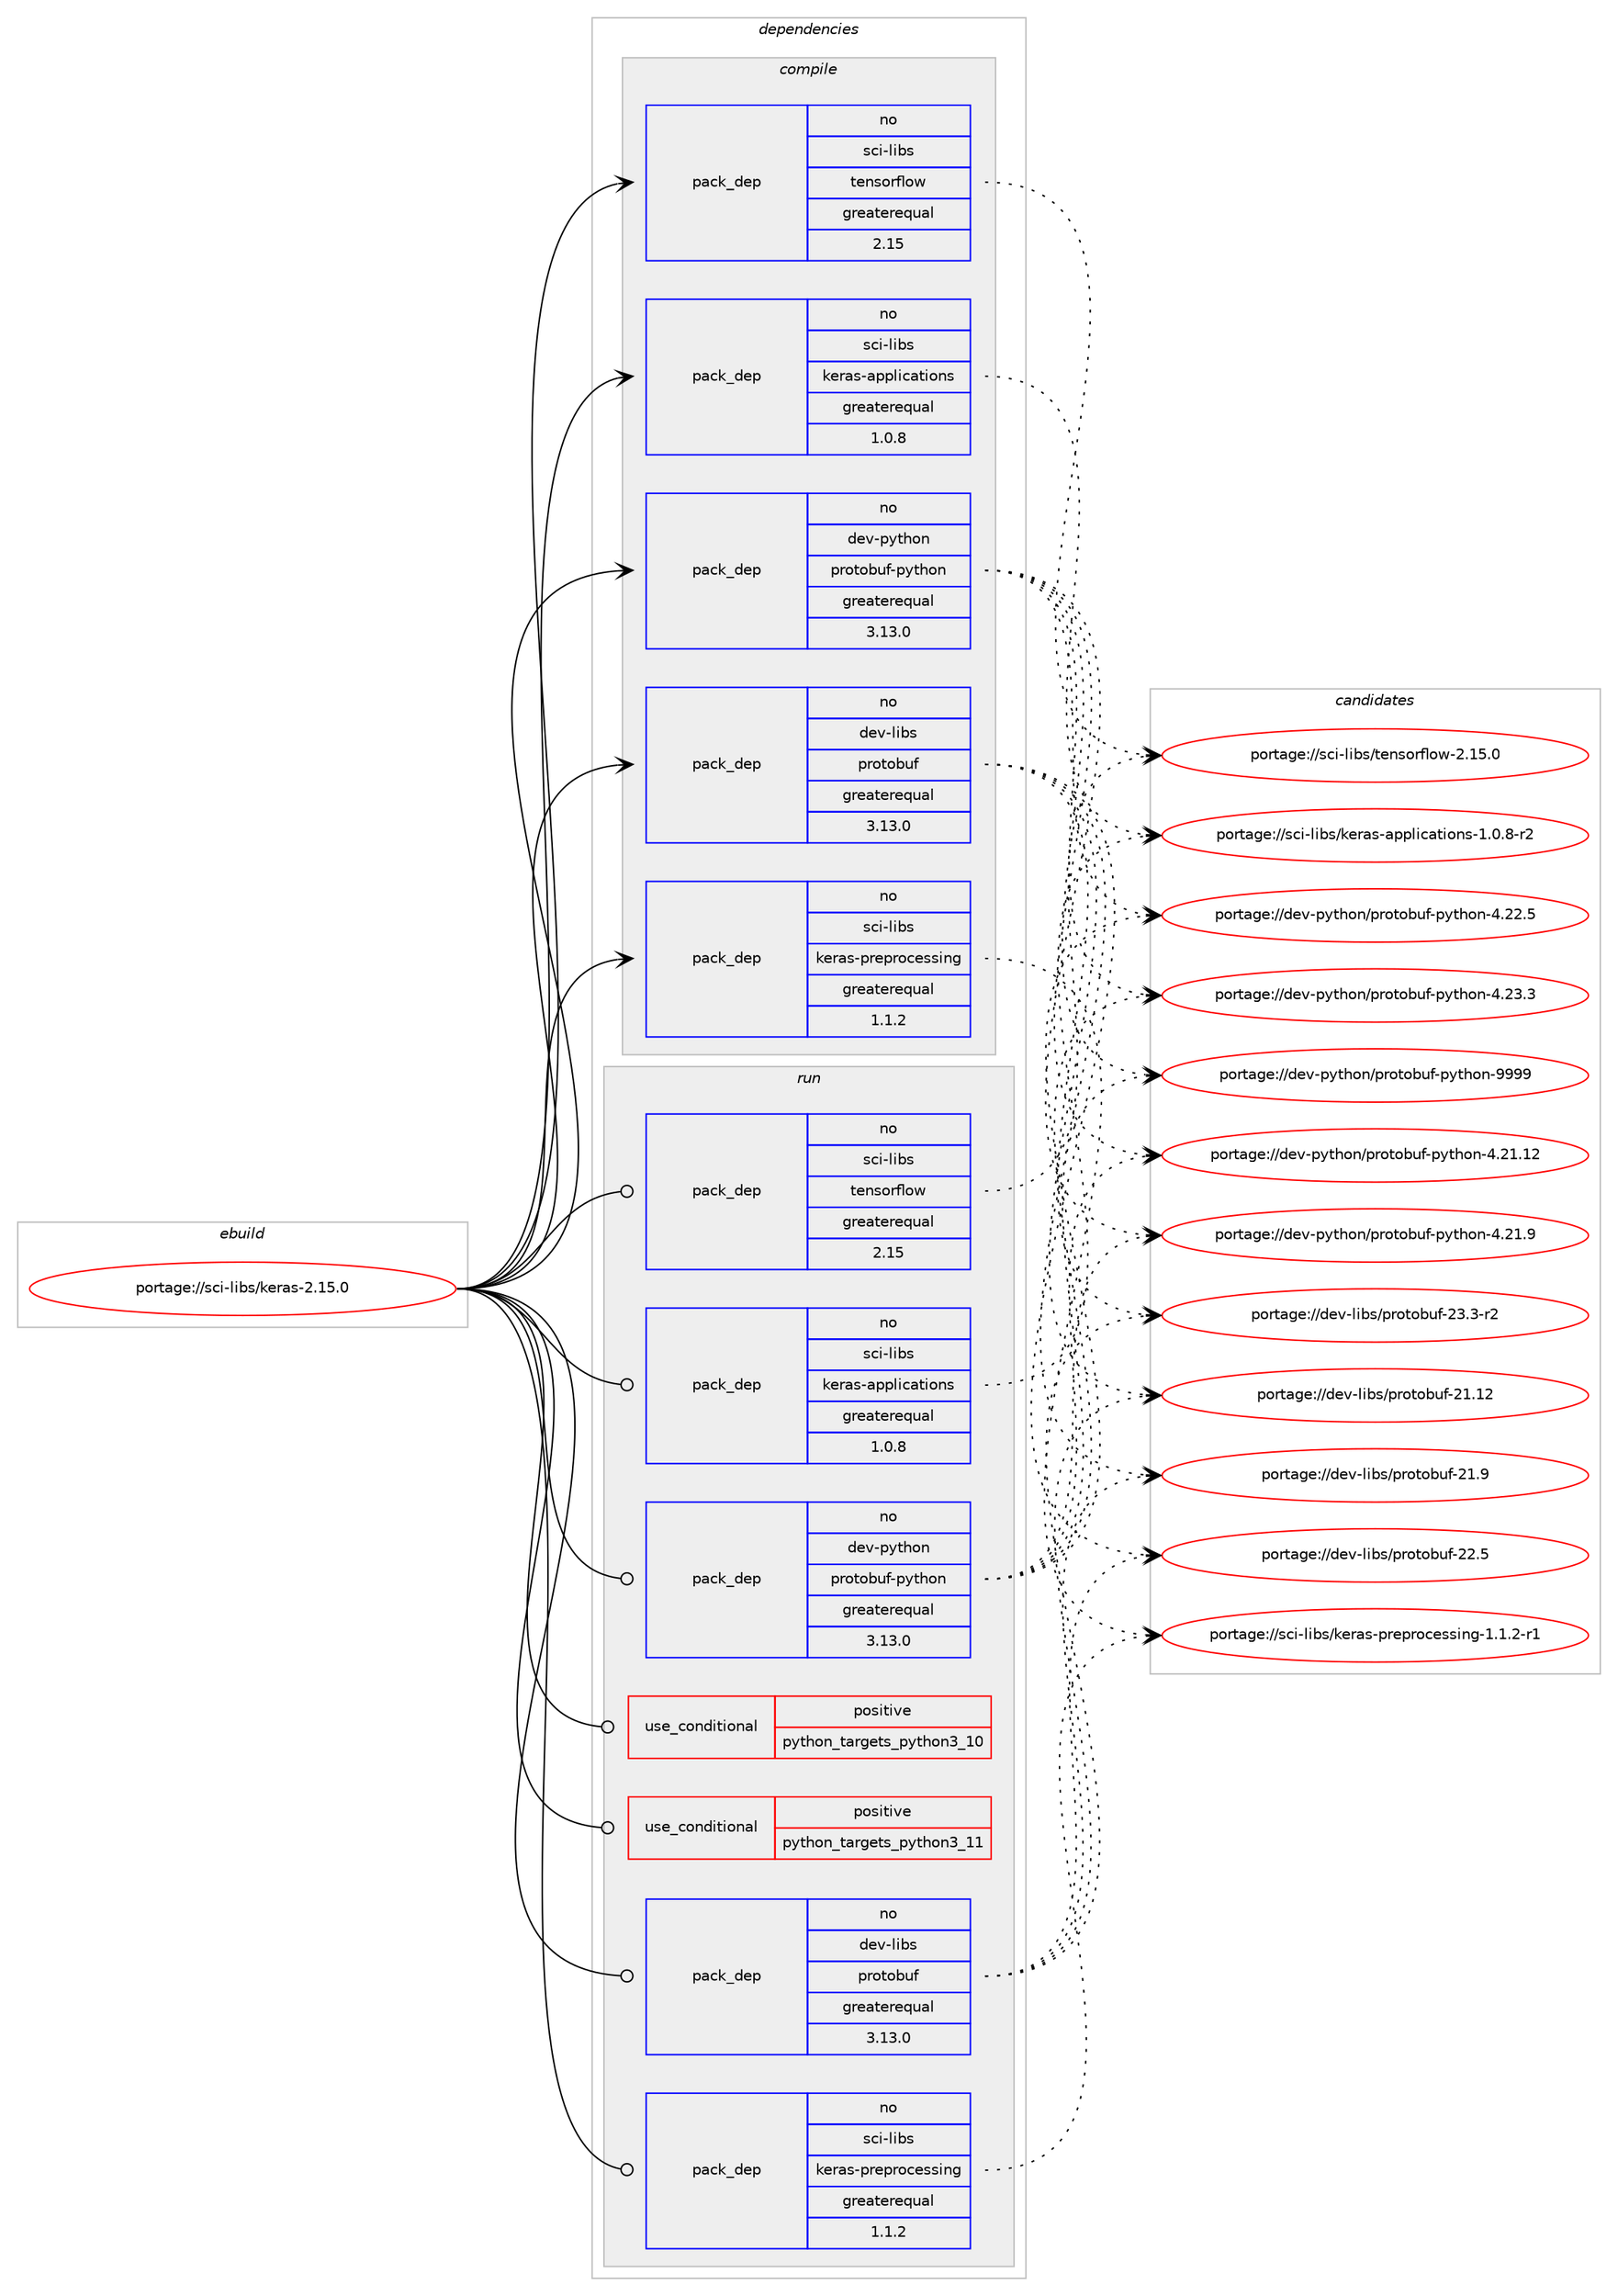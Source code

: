 digraph prolog {

# *************
# Graph options
# *************

newrank=true;
concentrate=true;
compound=true;
graph [rankdir=LR,fontname=Helvetica,fontsize=10,ranksep=1.5];#, ranksep=2.5, nodesep=0.2];
edge  [arrowhead=vee];
node  [fontname=Helvetica,fontsize=10];

# **********
# The ebuild
# **********

subgraph cluster_leftcol {
color=gray;
rank=same;
label=<<i>ebuild</i>>;
id [label="portage://sci-libs/keras-2.15.0", color=red, width=4, href="../sci-libs/keras-2.15.0.svg"];
}

# ****************
# The dependencies
# ****************

subgraph cluster_midcol {
color=gray;
label=<<i>dependencies</i>>;
subgraph cluster_compile {
fillcolor="#eeeeee";
style=filled;
label=<<i>compile</i>>;
subgraph pack4856 {
dependency15741 [label=<<TABLE BORDER="0" CELLBORDER="1" CELLSPACING="0" CELLPADDING="4" WIDTH="220"><TR><TD ROWSPAN="6" CELLPADDING="30">pack_dep</TD></TR><TR><TD WIDTH="110">no</TD></TR><TR><TD>dev-libs</TD></TR><TR><TD>protobuf</TD></TR><TR><TD>greaterequal</TD></TR><TR><TD>3.13.0</TD></TR></TABLE>>, shape=none, color=blue];
}
id:e -> dependency15741:w [weight=20,style="solid",arrowhead="vee"];
# *** BEGIN UNKNOWN DEPENDENCY TYPE (TODO) ***
# id -> package_dependency(portage://sci-libs/keras-2.15.0,install,no,dev-python,absl-py,none,[,,],[],[use(optenable(python_targets_python3_10),negative),use(optenable(python_targets_python3_11),negative)])
# *** END UNKNOWN DEPENDENCY TYPE (TODO) ***

# *** BEGIN UNKNOWN DEPENDENCY TYPE (TODO) ***
# id -> package_dependency(portage://sci-libs/keras-2.15.0,install,no,dev-python,h5py,none,[,,],[],[use(optenable(python_targets_python3_10),negative),use(optenable(python_targets_python3_11),negative)])
# *** END UNKNOWN DEPENDENCY TYPE (TODO) ***

# *** BEGIN UNKNOWN DEPENDENCY TYPE (TODO) ***
# id -> package_dependency(portage://sci-libs/keras-2.15.0,install,no,dev-python,numpy,none,[,,],[],[use(optenable(python_targets_python3_10),negative),use(optenable(python_targets_python3_11),negative)])
# *** END UNKNOWN DEPENDENCY TYPE (TODO) ***

# *** BEGIN UNKNOWN DEPENDENCY TYPE (TODO) ***
# id -> package_dependency(portage://sci-libs/keras-2.15.0,install,no,dev-python,pandas,none,[,,],[],[use(optenable(python_targets_python3_10),negative),use(optenable(python_targets_python3_11),negative)])
# *** END UNKNOWN DEPENDENCY TYPE (TODO) ***

# *** BEGIN UNKNOWN DEPENDENCY TYPE (TODO) ***
# id -> package_dependency(portage://sci-libs/keras-2.15.0,install,no,dev-python,pillow,none,[,,],[],[use(optenable(python_targets_python3_10),negative),use(optenable(python_targets_python3_11),negative)])
# *** END UNKNOWN DEPENDENCY TYPE (TODO) ***

subgraph pack4857 {
dependency15742 [label=<<TABLE BORDER="0" CELLBORDER="1" CELLSPACING="0" CELLPADDING="4" WIDTH="220"><TR><TD ROWSPAN="6" CELLPADDING="30">pack_dep</TD></TR><TR><TD WIDTH="110">no</TD></TR><TR><TD>dev-python</TD></TR><TR><TD>protobuf-python</TD></TR><TR><TD>greaterequal</TD></TR><TR><TD>3.13.0</TD></TR></TABLE>>, shape=none, color=blue];
}
id:e -> dependency15742:w [weight=20,style="solid",arrowhead="vee"];
# *** BEGIN UNKNOWN DEPENDENCY TYPE (TODO) ***
# id -> package_dependency(portage://sci-libs/keras-2.15.0,install,no,dev-python,setuptools,none,[,,],[],[use(optenable(python_targets_python3_10),negative),use(optenable(python_targets_python3_11),negative)])
# *** END UNKNOWN DEPENDENCY TYPE (TODO) ***

# *** BEGIN UNKNOWN DEPENDENCY TYPE (TODO) ***
# id -> package_dependency(portage://sci-libs/keras-2.15.0,install,no,dev-python,six,none,[,,],[],[use(optenable(python_targets_python3_10),negative),use(optenable(python_targets_python3_11),negative)])
# *** END UNKNOWN DEPENDENCY TYPE (TODO) ***

subgraph pack4858 {
dependency15743 [label=<<TABLE BORDER="0" CELLBORDER="1" CELLSPACING="0" CELLPADDING="4" WIDTH="220"><TR><TD ROWSPAN="6" CELLPADDING="30">pack_dep</TD></TR><TR><TD WIDTH="110">no</TD></TR><TR><TD>sci-libs</TD></TR><TR><TD>keras-applications</TD></TR><TR><TD>greaterequal</TD></TR><TR><TD>1.0.8</TD></TR></TABLE>>, shape=none, color=blue];
}
id:e -> dependency15743:w [weight=20,style="solid",arrowhead="vee"];
subgraph pack4859 {
dependency15744 [label=<<TABLE BORDER="0" CELLBORDER="1" CELLSPACING="0" CELLPADDING="4" WIDTH="220"><TR><TD ROWSPAN="6" CELLPADDING="30">pack_dep</TD></TR><TR><TD WIDTH="110">no</TD></TR><TR><TD>sci-libs</TD></TR><TR><TD>keras-preprocessing</TD></TR><TR><TD>greaterequal</TD></TR><TR><TD>1.1.2</TD></TR></TABLE>>, shape=none, color=blue];
}
id:e -> dependency15744:w [weight=20,style="solid",arrowhead="vee"];
subgraph pack4860 {
dependency15745 [label=<<TABLE BORDER="0" CELLBORDER="1" CELLSPACING="0" CELLPADDING="4" WIDTH="220"><TR><TD ROWSPAN="6" CELLPADDING="30">pack_dep</TD></TR><TR><TD WIDTH="110">no</TD></TR><TR><TD>sci-libs</TD></TR><TR><TD>tensorflow</TD></TR><TR><TD>greaterequal</TD></TR><TR><TD>2.15</TD></TR></TABLE>>, shape=none, color=blue];
}
id:e -> dependency15745:w [weight=20,style="solid",arrowhead="vee"];
}
subgraph cluster_compileandrun {
fillcolor="#eeeeee";
style=filled;
label=<<i>compile and run</i>>;
}
subgraph cluster_run {
fillcolor="#eeeeee";
style=filled;
label=<<i>run</i>>;
subgraph cond10732 {
dependency15746 [label=<<TABLE BORDER="0" CELLBORDER="1" CELLSPACING="0" CELLPADDING="4"><TR><TD ROWSPAN="3" CELLPADDING="10">use_conditional</TD></TR><TR><TD>positive</TD></TR><TR><TD>python_targets_python3_10</TD></TR></TABLE>>, shape=none, color=red];
# *** BEGIN UNKNOWN DEPENDENCY TYPE (TODO) ***
# dependency15746 -> package_dependency(portage://sci-libs/keras-2.15.0,run,no,dev-lang,python,none,[,,],[slot(3.10)],[])
# *** END UNKNOWN DEPENDENCY TYPE (TODO) ***

}
id:e -> dependency15746:w [weight=20,style="solid",arrowhead="odot"];
subgraph cond10733 {
dependency15747 [label=<<TABLE BORDER="0" CELLBORDER="1" CELLSPACING="0" CELLPADDING="4"><TR><TD ROWSPAN="3" CELLPADDING="10">use_conditional</TD></TR><TR><TD>positive</TD></TR><TR><TD>python_targets_python3_11</TD></TR></TABLE>>, shape=none, color=red];
# *** BEGIN UNKNOWN DEPENDENCY TYPE (TODO) ***
# dependency15747 -> package_dependency(portage://sci-libs/keras-2.15.0,run,no,dev-lang,python,none,[,,],[slot(3.11)],[])
# *** END UNKNOWN DEPENDENCY TYPE (TODO) ***

}
id:e -> dependency15747:w [weight=20,style="solid",arrowhead="odot"];
subgraph pack4861 {
dependency15748 [label=<<TABLE BORDER="0" CELLBORDER="1" CELLSPACING="0" CELLPADDING="4" WIDTH="220"><TR><TD ROWSPAN="6" CELLPADDING="30">pack_dep</TD></TR><TR><TD WIDTH="110">no</TD></TR><TR><TD>dev-libs</TD></TR><TR><TD>protobuf</TD></TR><TR><TD>greaterequal</TD></TR><TR><TD>3.13.0</TD></TR></TABLE>>, shape=none, color=blue];
}
id:e -> dependency15748:w [weight=20,style="solid",arrowhead="odot"];
# *** BEGIN UNKNOWN DEPENDENCY TYPE (TODO) ***
# id -> package_dependency(portage://sci-libs/keras-2.15.0,run,no,dev-python,absl-py,none,[,,],[],[use(optenable(python_targets_python3_10),negative),use(optenable(python_targets_python3_11),negative)])
# *** END UNKNOWN DEPENDENCY TYPE (TODO) ***

# *** BEGIN UNKNOWN DEPENDENCY TYPE (TODO) ***
# id -> package_dependency(portage://sci-libs/keras-2.15.0,run,no,dev-python,h5py,none,[,,],[],[use(optenable(python_targets_python3_10),negative),use(optenable(python_targets_python3_11),negative)])
# *** END UNKNOWN DEPENDENCY TYPE (TODO) ***

# *** BEGIN UNKNOWN DEPENDENCY TYPE (TODO) ***
# id -> package_dependency(portage://sci-libs/keras-2.15.0,run,no,dev-python,numpy,none,[,,],[],[use(optenable(python_targets_python3_10),negative),use(optenable(python_targets_python3_11),negative)])
# *** END UNKNOWN DEPENDENCY TYPE (TODO) ***

# *** BEGIN UNKNOWN DEPENDENCY TYPE (TODO) ***
# id -> package_dependency(portage://sci-libs/keras-2.15.0,run,no,dev-python,pandas,none,[,,],[],[use(optenable(python_targets_python3_10),negative),use(optenable(python_targets_python3_11),negative)])
# *** END UNKNOWN DEPENDENCY TYPE (TODO) ***

# *** BEGIN UNKNOWN DEPENDENCY TYPE (TODO) ***
# id -> package_dependency(portage://sci-libs/keras-2.15.0,run,no,dev-python,pillow,none,[,,],[],[use(optenable(python_targets_python3_10),negative),use(optenable(python_targets_python3_11),negative)])
# *** END UNKNOWN DEPENDENCY TYPE (TODO) ***

subgraph pack4862 {
dependency15749 [label=<<TABLE BORDER="0" CELLBORDER="1" CELLSPACING="0" CELLPADDING="4" WIDTH="220"><TR><TD ROWSPAN="6" CELLPADDING="30">pack_dep</TD></TR><TR><TD WIDTH="110">no</TD></TR><TR><TD>dev-python</TD></TR><TR><TD>protobuf-python</TD></TR><TR><TD>greaterequal</TD></TR><TR><TD>3.13.0</TD></TR></TABLE>>, shape=none, color=blue];
}
id:e -> dependency15749:w [weight=20,style="solid",arrowhead="odot"];
# *** BEGIN UNKNOWN DEPENDENCY TYPE (TODO) ***
# id -> package_dependency(portage://sci-libs/keras-2.15.0,run,no,dev-python,six,none,[,,],[],[use(optenable(python_targets_python3_10),negative),use(optenable(python_targets_python3_11),negative)])
# *** END UNKNOWN DEPENDENCY TYPE (TODO) ***

subgraph pack4863 {
dependency15750 [label=<<TABLE BORDER="0" CELLBORDER="1" CELLSPACING="0" CELLPADDING="4" WIDTH="220"><TR><TD ROWSPAN="6" CELLPADDING="30">pack_dep</TD></TR><TR><TD WIDTH="110">no</TD></TR><TR><TD>sci-libs</TD></TR><TR><TD>keras-applications</TD></TR><TR><TD>greaterequal</TD></TR><TR><TD>1.0.8</TD></TR></TABLE>>, shape=none, color=blue];
}
id:e -> dependency15750:w [weight=20,style="solid",arrowhead="odot"];
subgraph pack4864 {
dependency15751 [label=<<TABLE BORDER="0" CELLBORDER="1" CELLSPACING="0" CELLPADDING="4" WIDTH="220"><TR><TD ROWSPAN="6" CELLPADDING="30">pack_dep</TD></TR><TR><TD WIDTH="110">no</TD></TR><TR><TD>sci-libs</TD></TR><TR><TD>keras-preprocessing</TD></TR><TR><TD>greaterequal</TD></TR><TR><TD>1.1.2</TD></TR></TABLE>>, shape=none, color=blue];
}
id:e -> dependency15751:w [weight=20,style="solid",arrowhead="odot"];
subgraph pack4865 {
dependency15752 [label=<<TABLE BORDER="0" CELLBORDER="1" CELLSPACING="0" CELLPADDING="4" WIDTH="220"><TR><TD ROWSPAN="6" CELLPADDING="30">pack_dep</TD></TR><TR><TD WIDTH="110">no</TD></TR><TR><TD>sci-libs</TD></TR><TR><TD>tensorflow</TD></TR><TR><TD>greaterequal</TD></TR><TR><TD>2.15</TD></TR></TABLE>>, shape=none, color=blue];
}
id:e -> dependency15752:w [weight=20,style="solid",arrowhead="odot"];
}
}

# **************
# The candidates
# **************

subgraph cluster_choices {
rank=same;
color=gray;
label=<<i>candidates</i>>;

subgraph choice4856 {
color=black;
nodesep=1;
choice10010111845108105981154711211411111611198117102455049464950 [label="portage://dev-libs/protobuf-21.12", color=red, width=4,href="../dev-libs/protobuf-21.12.svg"];
choice100101118451081059811547112114111116111981171024550494657 [label="portage://dev-libs/protobuf-21.9", color=red, width=4,href="../dev-libs/protobuf-21.9.svg"];
choice100101118451081059811547112114111116111981171024550504653 [label="portage://dev-libs/protobuf-22.5", color=red, width=4,href="../dev-libs/protobuf-22.5.svg"];
choice1001011184510810598115471121141111161119811710245505146514511450 [label="portage://dev-libs/protobuf-23.3-r2", color=red, width=4,href="../dev-libs/protobuf-23.3-r2.svg"];
dependency15741:e -> choice10010111845108105981154711211411111611198117102455049464950:w [style=dotted,weight="100"];
dependency15741:e -> choice100101118451081059811547112114111116111981171024550494657:w [style=dotted,weight="100"];
dependency15741:e -> choice100101118451081059811547112114111116111981171024550504653:w [style=dotted,weight="100"];
dependency15741:e -> choice1001011184510810598115471121141111161119811710245505146514511450:w [style=dotted,weight="100"];
}
subgraph choice4857 {
color=black;
nodesep=1;
choice100101118451121211161041111104711211411111611198117102451121211161041111104552465049464950 [label="portage://dev-python/protobuf-python-4.21.12", color=red, width=4,href="../dev-python/protobuf-python-4.21.12.svg"];
choice1001011184511212111610411111047112114111116111981171024511212111610411111045524650494657 [label="portage://dev-python/protobuf-python-4.21.9", color=red, width=4,href="../dev-python/protobuf-python-4.21.9.svg"];
choice1001011184511212111610411111047112114111116111981171024511212111610411111045524650504653 [label="portage://dev-python/protobuf-python-4.22.5", color=red, width=4,href="../dev-python/protobuf-python-4.22.5.svg"];
choice1001011184511212111610411111047112114111116111981171024511212111610411111045524650514651 [label="portage://dev-python/protobuf-python-4.23.3", color=red, width=4,href="../dev-python/protobuf-python-4.23.3.svg"];
choice100101118451121211161041111104711211411111611198117102451121211161041111104557575757 [label="portage://dev-python/protobuf-python-9999", color=red, width=4,href="../dev-python/protobuf-python-9999.svg"];
dependency15742:e -> choice100101118451121211161041111104711211411111611198117102451121211161041111104552465049464950:w [style=dotted,weight="100"];
dependency15742:e -> choice1001011184511212111610411111047112114111116111981171024511212111610411111045524650494657:w [style=dotted,weight="100"];
dependency15742:e -> choice1001011184511212111610411111047112114111116111981171024511212111610411111045524650504653:w [style=dotted,weight="100"];
dependency15742:e -> choice1001011184511212111610411111047112114111116111981171024511212111610411111045524650514651:w [style=dotted,weight="100"];
dependency15742:e -> choice100101118451121211161041111104711211411111611198117102451121211161041111104557575757:w [style=dotted,weight="100"];
}
subgraph choice4858 {
color=black;
nodesep=1;
choice1159910545108105981154710710111497115459711211210810599971161051111101154549464846564511450 [label="portage://sci-libs/keras-applications-1.0.8-r2", color=red, width=4,href="../sci-libs/keras-applications-1.0.8-r2.svg"];
dependency15743:e -> choice1159910545108105981154710710111497115459711211210810599971161051111101154549464846564511450:w [style=dotted,weight="100"];
}
subgraph choice4859 {
color=black;
nodesep=1;
choice115991054510810598115471071011149711545112114101112114111991011151151051101034549464946504511449 [label="portage://sci-libs/keras-preprocessing-1.1.2-r1", color=red, width=4,href="../sci-libs/keras-preprocessing-1.1.2-r1.svg"];
dependency15744:e -> choice115991054510810598115471071011149711545112114101112114111991011151151051101034549464946504511449:w [style=dotted,weight="100"];
}
subgraph choice4860 {
color=black;
nodesep=1;
choice1159910545108105981154711610111011511111410210811111945504649534648 [label="portage://sci-libs/tensorflow-2.15.0", color=red, width=4,href="../sci-libs/tensorflow-2.15.0.svg"];
dependency15745:e -> choice1159910545108105981154711610111011511111410210811111945504649534648:w [style=dotted,weight="100"];
}
subgraph choice4861 {
color=black;
nodesep=1;
choice10010111845108105981154711211411111611198117102455049464950 [label="portage://dev-libs/protobuf-21.12", color=red, width=4,href="../dev-libs/protobuf-21.12.svg"];
choice100101118451081059811547112114111116111981171024550494657 [label="portage://dev-libs/protobuf-21.9", color=red, width=4,href="../dev-libs/protobuf-21.9.svg"];
choice100101118451081059811547112114111116111981171024550504653 [label="portage://dev-libs/protobuf-22.5", color=red, width=4,href="../dev-libs/protobuf-22.5.svg"];
choice1001011184510810598115471121141111161119811710245505146514511450 [label="portage://dev-libs/protobuf-23.3-r2", color=red, width=4,href="../dev-libs/protobuf-23.3-r2.svg"];
dependency15748:e -> choice10010111845108105981154711211411111611198117102455049464950:w [style=dotted,weight="100"];
dependency15748:e -> choice100101118451081059811547112114111116111981171024550494657:w [style=dotted,weight="100"];
dependency15748:e -> choice100101118451081059811547112114111116111981171024550504653:w [style=dotted,weight="100"];
dependency15748:e -> choice1001011184510810598115471121141111161119811710245505146514511450:w [style=dotted,weight="100"];
}
subgraph choice4862 {
color=black;
nodesep=1;
choice100101118451121211161041111104711211411111611198117102451121211161041111104552465049464950 [label="portage://dev-python/protobuf-python-4.21.12", color=red, width=4,href="../dev-python/protobuf-python-4.21.12.svg"];
choice1001011184511212111610411111047112114111116111981171024511212111610411111045524650494657 [label="portage://dev-python/protobuf-python-4.21.9", color=red, width=4,href="../dev-python/protobuf-python-4.21.9.svg"];
choice1001011184511212111610411111047112114111116111981171024511212111610411111045524650504653 [label="portage://dev-python/protobuf-python-4.22.5", color=red, width=4,href="../dev-python/protobuf-python-4.22.5.svg"];
choice1001011184511212111610411111047112114111116111981171024511212111610411111045524650514651 [label="portage://dev-python/protobuf-python-4.23.3", color=red, width=4,href="../dev-python/protobuf-python-4.23.3.svg"];
choice100101118451121211161041111104711211411111611198117102451121211161041111104557575757 [label="portage://dev-python/protobuf-python-9999", color=red, width=4,href="../dev-python/protobuf-python-9999.svg"];
dependency15749:e -> choice100101118451121211161041111104711211411111611198117102451121211161041111104552465049464950:w [style=dotted,weight="100"];
dependency15749:e -> choice1001011184511212111610411111047112114111116111981171024511212111610411111045524650494657:w [style=dotted,weight="100"];
dependency15749:e -> choice1001011184511212111610411111047112114111116111981171024511212111610411111045524650504653:w [style=dotted,weight="100"];
dependency15749:e -> choice1001011184511212111610411111047112114111116111981171024511212111610411111045524650514651:w [style=dotted,weight="100"];
dependency15749:e -> choice100101118451121211161041111104711211411111611198117102451121211161041111104557575757:w [style=dotted,weight="100"];
}
subgraph choice4863 {
color=black;
nodesep=1;
choice1159910545108105981154710710111497115459711211210810599971161051111101154549464846564511450 [label="portage://sci-libs/keras-applications-1.0.8-r2", color=red, width=4,href="../sci-libs/keras-applications-1.0.8-r2.svg"];
dependency15750:e -> choice1159910545108105981154710710111497115459711211210810599971161051111101154549464846564511450:w [style=dotted,weight="100"];
}
subgraph choice4864 {
color=black;
nodesep=1;
choice115991054510810598115471071011149711545112114101112114111991011151151051101034549464946504511449 [label="portage://sci-libs/keras-preprocessing-1.1.2-r1", color=red, width=4,href="../sci-libs/keras-preprocessing-1.1.2-r1.svg"];
dependency15751:e -> choice115991054510810598115471071011149711545112114101112114111991011151151051101034549464946504511449:w [style=dotted,weight="100"];
}
subgraph choice4865 {
color=black;
nodesep=1;
choice1159910545108105981154711610111011511111410210811111945504649534648 [label="portage://sci-libs/tensorflow-2.15.0", color=red, width=4,href="../sci-libs/tensorflow-2.15.0.svg"];
dependency15752:e -> choice1159910545108105981154711610111011511111410210811111945504649534648:w [style=dotted,weight="100"];
}
}

}
